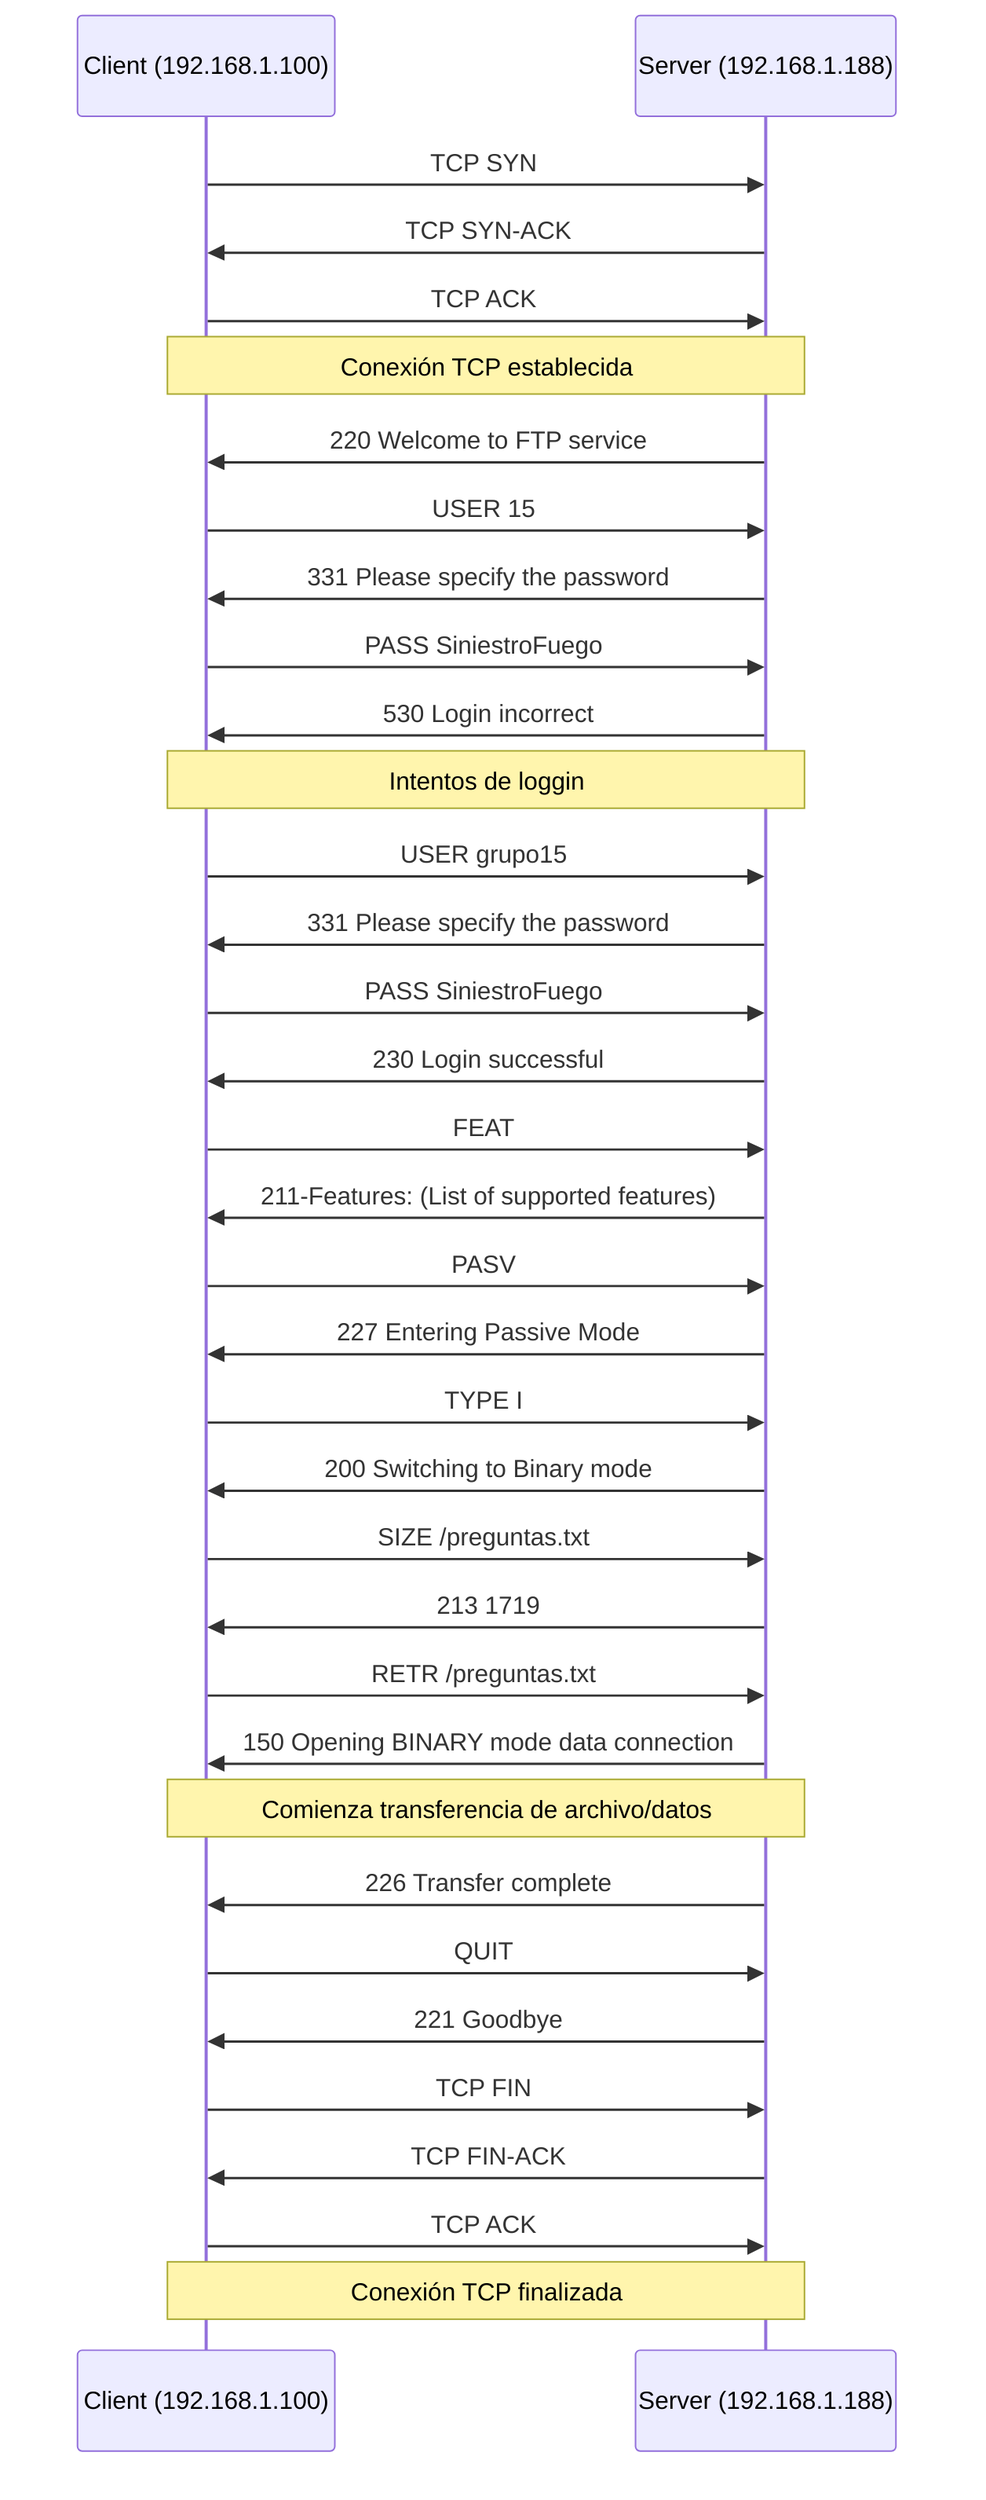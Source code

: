 sequenceDiagram
    participant Client as Client (192.168.1.100)
    participant Server as Server (192.168.1.188)
    
    Client->>Server: TCP SYN
    Server->>Client: TCP SYN-ACK
    Client->>Server: TCP ACK
    Note over Client,Server: Conexión TCP establecida
    
    Server->>Client: 220 Welcome to FTP service
    Client->>Server: USER 15
    Server->>Client: 331 Please specify the password
    Client->>Server: PASS SiniestroFuego
    Server->>Client: 530 Login incorrect
    
    Note over Client,Server: Intentos de loggin
    
    Client->>Server: USER grupo15
    Server->>Client: 331 Please specify the password
    Client->>Server: PASS SiniestroFuego
    Server->>Client: 230 Login successful
    
    Client->>Server: FEAT
    Server->>Client: 211-Features: (List of supported features)
    
    Client->>Server: PASV
    Server->>Client: 227 Entering Passive Mode
    
    Client->>Server: TYPE I
    Server->>Client: 200 Switching to Binary mode
    
    Client->>Server: SIZE /preguntas.txt
    Server->>Client: 213 1719
    
    Client->>Server: RETR /preguntas.txt
    Server->>Client: 150 Opening BINARY mode data connection
    Note over Client,Server: Comienza transferencia de archivo/datos
    Server->>Client: 226 Transfer complete
    
    Client->>Server: QUIT
    Server->>Client: 221 Goodbye
    
    Client->>Server: TCP FIN
    Server->>Client: TCP FIN-ACK
    Client->>Server: TCP ACK
    Note over Client,Server: Conexión TCP finalizada